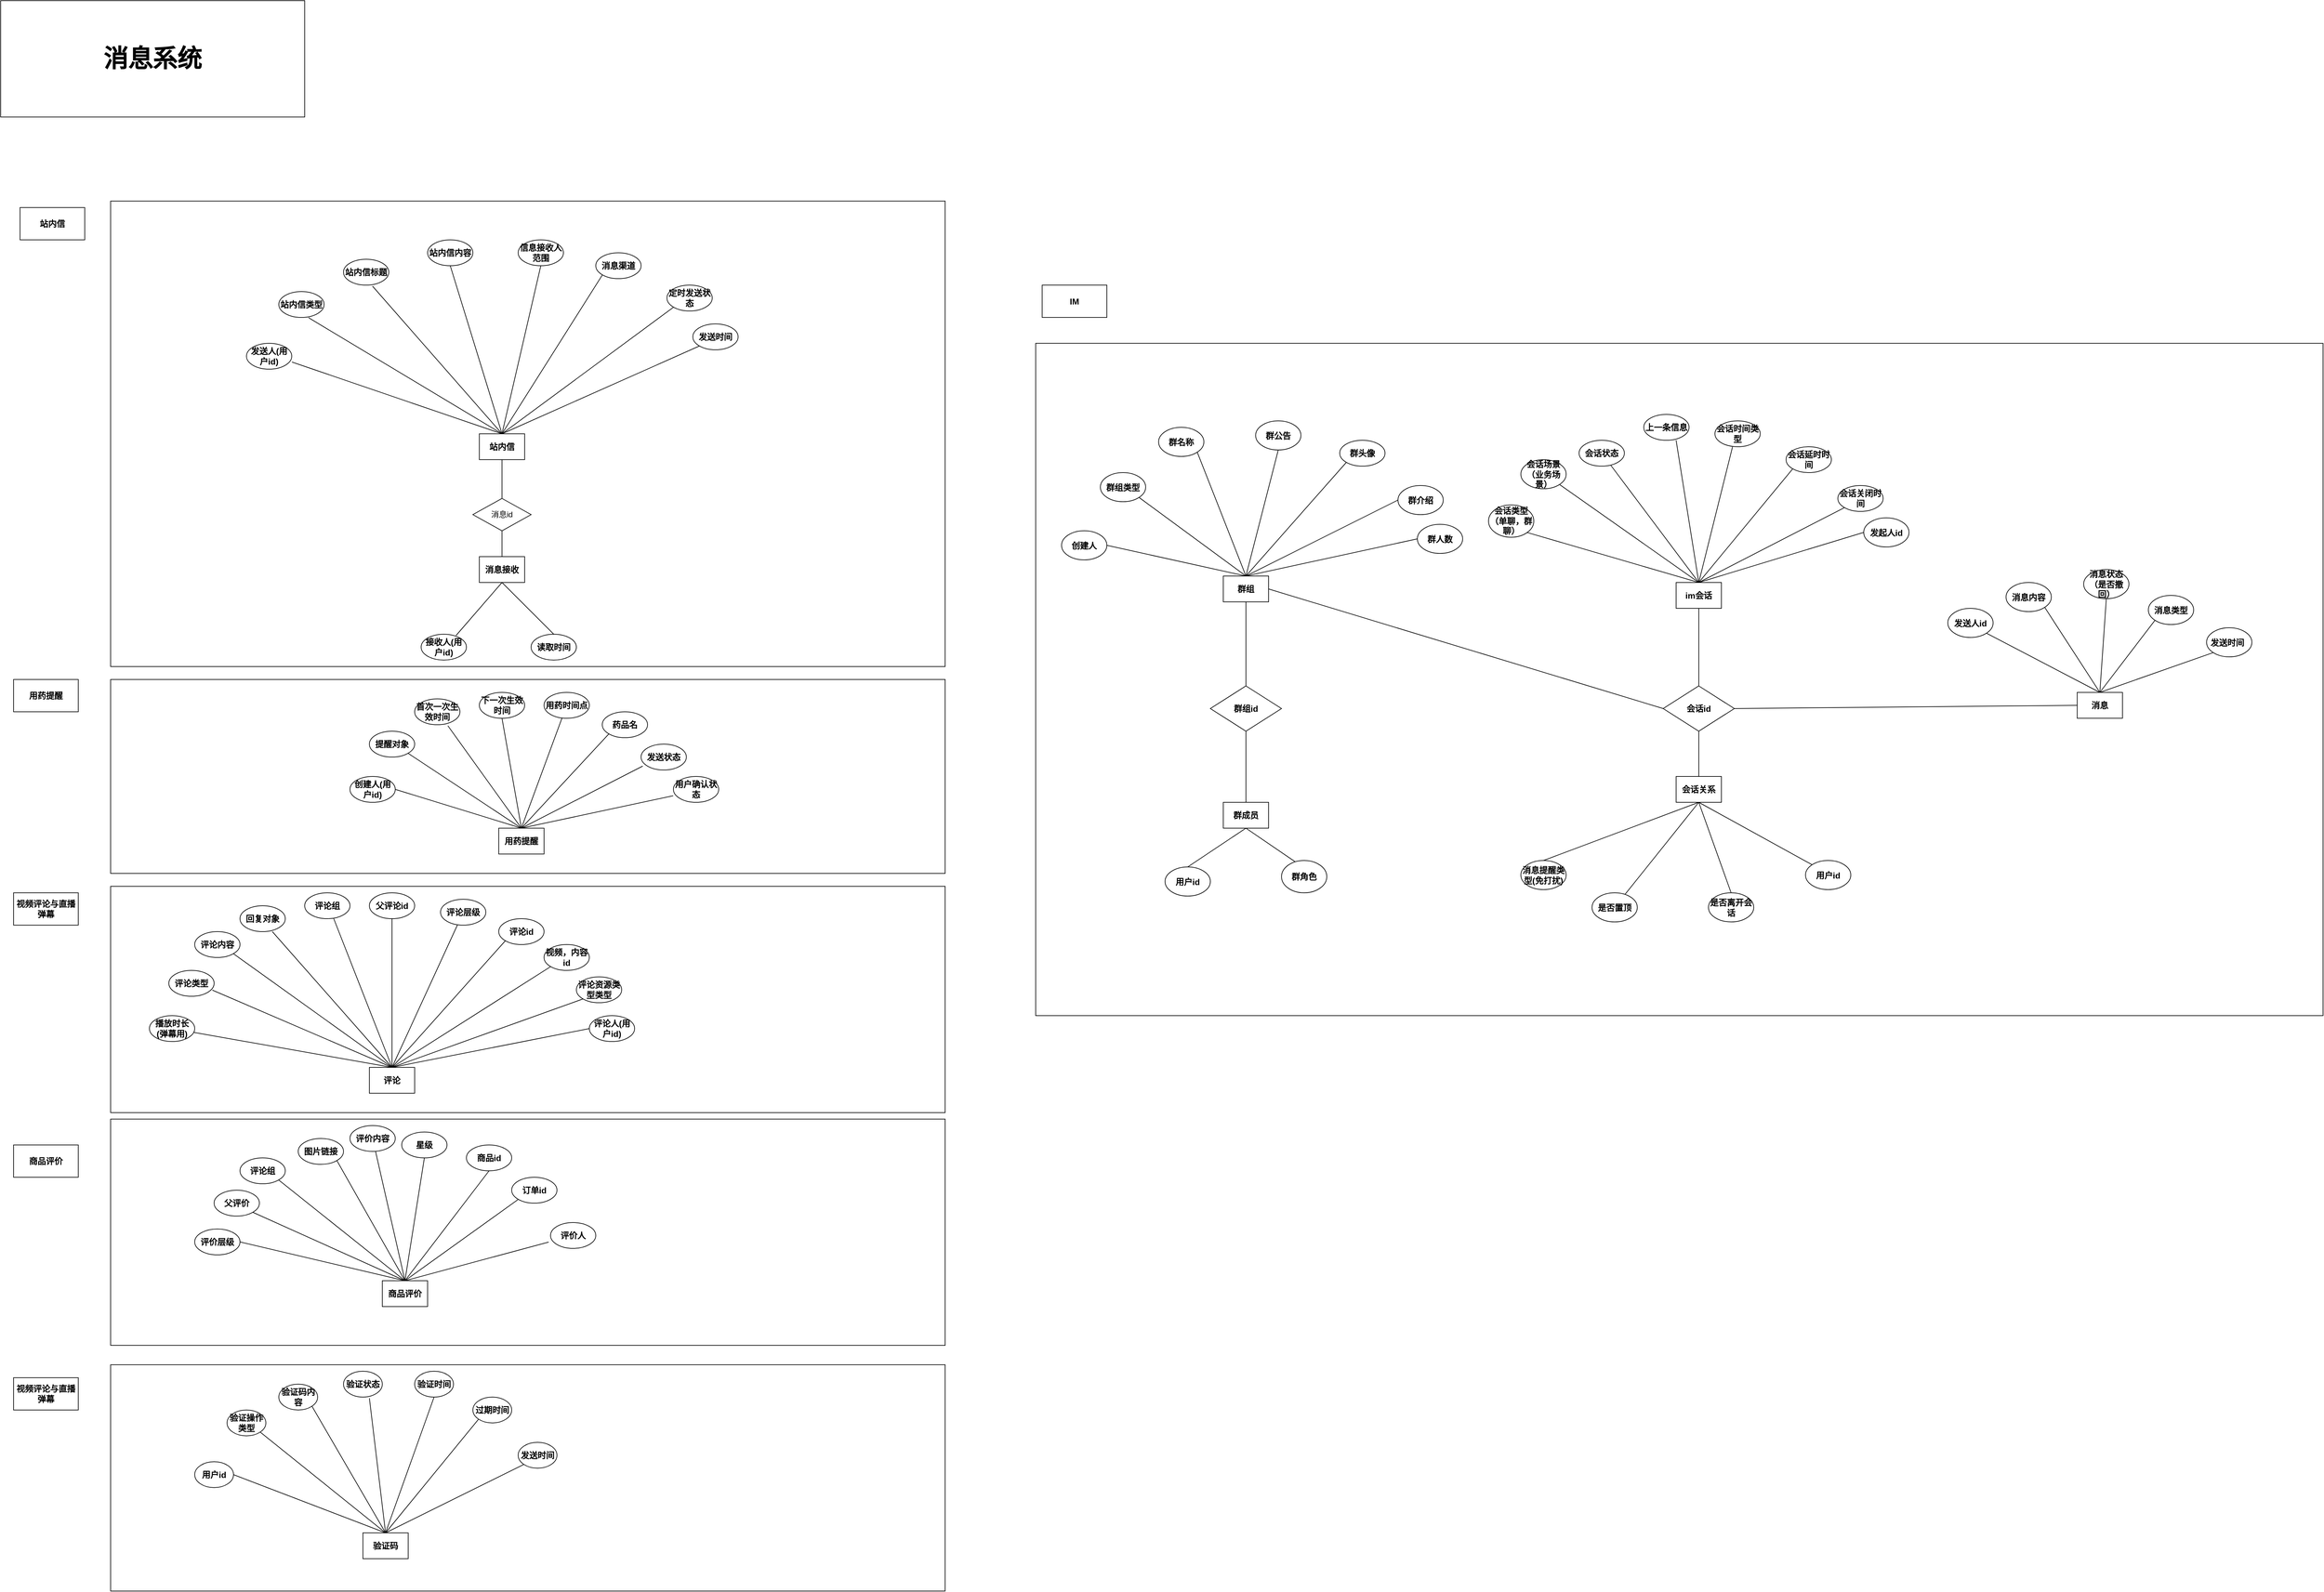 <mxfile>
    <diagram id="gQW9otPTpHMc0TaweCRM" name="第 1 页">
        <mxGraphModel dx="2427" dy="1987" grid="1" gridSize="10" guides="0" tooltips="1" connect="1" arrows="0" fold="1" page="0" pageScale="1" pageWidth="3300" pageHeight="4681" math="0" shadow="0">
            <root>
                <mxCell id="0"/>
                <mxCell id="1" parent="0"/>
                <mxCell id="434" value="" style="rounded=0;whiteSpace=wrap;html=1;" parent="1" vertex="1">
                    <mxGeometry x="-930" y="1040" width="1290" height="350" as="geometry"/>
                </mxCell>
                <mxCell id="433" value="" style="rounded=0;whiteSpace=wrap;html=1;" parent="1" vertex="1">
                    <mxGeometry x="-930" y="660" width="1290" height="350" as="geometry"/>
                </mxCell>
                <mxCell id="430" value="" style="rounded=0;whiteSpace=wrap;html=1;" parent="1" vertex="1">
                    <mxGeometry x="500" y="-540" width="1990" height="1040" as="geometry"/>
                </mxCell>
                <mxCell id="428" value="" style="rounded=0;whiteSpace=wrap;html=1;" parent="1" vertex="1">
                    <mxGeometry x="-930" y="300" width="1290" height="350" as="geometry"/>
                </mxCell>
                <mxCell id="427" value="" style="rounded=0;whiteSpace=wrap;html=1;" parent="1" vertex="1">
                    <mxGeometry x="-930" y="-20" width="1290" height="300" as="geometry"/>
                </mxCell>
                <mxCell id="426" value="" style="rounded=0;whiteSpace=wrap;html=1;" parent="1" vertex="1">
                    <mxGeometry x="-930" y="-760" width="1290" height="720" as="geometry"/>
                </mxCell>
                <mxCell id="5" value="&lt;font style=&quot;font-size: 38px;&quot;&gt;消息系统&lt;/font&gt;" style="rounded=0;whiteSpace=wrap;html=1;fontSize=13;fontStyle=1" parent="1" vertex="1">
                    <mxGeometry x="-1100" y="-1070" width="470" height="180" as="geometry"/>
                </mxCell>
                <mxCell id="313" style="edgeStyle=none;html=1;exitX=0.5;exitY=0;exitDx=0;exitDy=0;entryX=0;entryY=1;entryDx=0;entryDy=0;endArrow=none;endFill=0;" parent="1" source="16" target="42" edge="1">
                    <mxGeometry relative="1" as="geometry"/>
                </mxCell>
                <mxCell id="314" style="edgeStyle=none;html=1;exitX=0.5;exitY=0;exitDx=0;exitDy=0;entryX=0;entryY=1;entryDx=0;entryDy=0;endArrow=none;endFill=0;" parent="1" source="16" target="117" edge="1">
                    <mxGeometry relative="1" as="geometry"/>
                </mxCell>
                <mxCell id="315" style="edgeStyle=none;html=1;exitX=0.5;exitY=0;exitDx=0;exitDy=0;entryX=0;entryY=1;entryDx=0;entryDy=0;endArrow=none;endFill=0;" parent="1" source="16" target="95" edge="1">
                    <mxGeometry relative="1" as="geometry">
                        <mxPoint x="-109.431" y="-600.678" as="targetPoint"/>
                    </mxGeometry>
                </mxCell>
                <mxCell id="316" style="edgeStyle=none;html=1;exitX=0.5;exitY=0;exitDx=0;exitDy=0;entryX=0.5;entryY=1;entryDx=0;entryDy=0;endArrow=none;endFill=0;" parent="1" source="16" target="19" edge="1">
                    <mxGeometry relative="1" as="geometry">
                        <mxPoint x="-198.284" y="-625.858" as="targetPoint"/>
                    </mxGeometry>
                </mxCell>
                <mxCell id="317" style="edgeStyle=none;html=1;exitX=0.5;exitY=0;exitDx=0;exitDy=0;entryX=0.5;entryY=1;entryDx=0;entryDy=0;endArrow=none;endFill=0;" parent="1" source="16" target="17" edge="1">
                    <mxGeometry relative="1" as="geometry"/>
                </mxCell>
                <mxCell id="318" style="edgeStyle=none;html=1;exitX=0.5;exitY=0;exitDx=0;exitDy=0;entryX=0.641;entryY=1.041;entryDx=0;entryDy=0;entryPerimeter=0;endArrow=none;endFill=0;" parent="1" source="16" target="54" edge="1">
                    <mxGeometry relative="1" as="geometry"/>
                </mxCell>
                <mxCell id="319" style="edgeStyle=none;html=1;exitX=0.5;exitY=0;exitDx=0;exitDy=0;entryX=0.658;entryY=1.012;entryDx=0;entryDy=0;entryPerimeter=0;endArrow=none;endFill=0;" parent="1" source="16" target="57" edge="1">
                    <mxGeometry relative="1" as="geometry"/>
                </mxCell>
                <mxCell id="321" style="edgeStyle=none;html=1;exitX=0.5;exitY=0;exitDx=0;exitDy=0;entryX=1.005;entryY=0.725;entryDx=0;entryDy=0;entryPerimeter=0;endArrow=none;endFill=0;" parent="1" source="16" target="322" edge="1">
                    <mxGeometry relative="1" as="geometry">
                        <mxPoint x="-640" y="-510.0" as="targetPoint"/>
                    </mxGeometry>
                </mxCell>
                <mxCell id="16" value="站内信" style="rounded=0;whiteSpace=wrap;html=1;fontSize=13;fontStyle=1" parent="1" vertex="1">
                    <mxGeometry x="-360" y="-400" width="70" height="40" as="geometry"/>
                </mxCell>
                <mxCell id="17" value="站内信内容" style="ellipse;whiteSpace=wrap;html=1;fontSize=13;fontStyle=1" parent="1" vertex="1">
                    <mxGeometry x="-440" y="-700" width="70" height="40" as="geometry"/>
                </mxCell>
                <mxCell id="19" value="信息接收人范围" style="ellipse;whiteSpace=wrap;html=1;fontSize=13;fontStyle=1" parent="1" vertex="1">
                    <mxGeometry x="-300" y="-700" width="70" height="40" as="geometry"/>
                </mxCell>
                <mxCell id="42" value="发送时间" style="ellipse;whiteSpace=wrap;html=1;fontSize=13;fontStyle=1" parent="1" vertex="1">
                    <mxGeometry x="-30" y="-570" width="70" height="40" as="geometry"/>
                </mxCell>
                <mxCell id="54" value="站内信标题" style="ellipse;whiteSpace=wrap;html=1;fontSize=13;fontStyle=1" parent="1" vertex="1">
                    <mxGeometry x="-570" y="-670" width="70" height="40" as="geometry"/>
                </mxCell>
                <mxCell id="57" value="站内信类型" style="ellipse;whiteSpace=wrap;html=1;fontSize=13;fontStyle=1" parent="1" vertex="1">
                    <mxGeometry x="-670" y="-620" width="70" height="40" as="geometry"/>
                </mxCell>
                <mxCell id="375" style="edgeStyle=none;html=1;exitX=0.5;exitY=1;exitDx=0;exitDy=0;entryX=1;entryY=0.5;entryDx=0;entryDy=0;endArrow=none;endFill=0;" parent="1" source="65" target="127" edge="1">
                    <mxGeometry relative="1" as="geometry"/>
                </mxCell>
                <mxCell id="376" style="edgeStyle=none;html=1;exitX=0.5;exitY=1;exitDx=0;exitDy=0;entryX=1;entryY=1;entryDx=0;entryDy=0;endArrow=none;endFill=0;" parent="1" source="65" target="374" edge="1">
                    <mxGeometry relative="1" as="geometry"/>
                </mxCell>
                <mxCell id="377" style="edgeStyle=none;html=1;exitX=0.5;exitY=1;exitDx=0;exitDy=0;entryX=1;entryY=1;entryDx=0;entryDy=0;endArrow=none;endFill=0;" parent="1" source="65" target="67" edge="1">
                    <mxGeometry relative="1" as="geometry"/>
                </mxCell>
                <mxCell id="378" style="edgeStyle=none;html=1;exitX=0.5;exitY=1;exitDx=0;exitDy=0;entryX=0.667;entryY=1.043;entryDx=0;entryDy=0;entryPerimeter=0;endArrow=none;endFill=0;" parent="1" source="65" target="74" edge="1">
                    <mxGeometry relative="1" as="geometry"/>
                </mxCell>
                <mxCell id="379" style="edgeStyle=none;html=1;exitX=0.5;exitY=1;exitDx=0;exitDy=0;entryX=0.5;entryY=1;entryDx=0;entryDy=0;endArrow=none;endFill=0;" parent="1" source="65" target="71" edge="1">
                    <mxGeometry relative="1" as="geometry"/>
                </mxCell>
                <mxCell id="380" style="edgeStyle=none;html=1;exitX=0.5;exitY=1;exitDx=0;exitDy=0;entryX=0;entryY=1;entryDx=0;entryDy=0;endArrow=none;endFill=0;" parent="1" source="65" target="73" edge="1">
                    <mxGeometry relative="1" as="geometry"/>
                </mxCell>
                <mxCell id="381" style="edgeStyle=none;html=1;exitX=0.5;exitY=1;exitDx=0;exitDy=0;entryX=0;entryY=1;entryDx=0;entryDy=0;endArrow=none;endFill=0;" parent="1" source="65" target="69" edge="1">
                    <mxGeometry relative="1" as="geometry"/>
                </mxCell>
                <mxCell id="65" value="验证码" style="rounded=0;whiteSpace=wrap;html=1;fontSize=13;direction=west;fontStyle=1" parent="1" vertex="1">
                    <mxGeometry x="-540" y="1300" width="70" height="40" as="geometry"/>
                </mxCell>
                <mxCell id="67" value="验证码内容" style="ellipse;whiteSpace=wrap;html=1;fontSize=13;fontStyle=1" parent="1" vertex="1">
                    <mxGeometry x="-670" y="1070" width="60" height="40" as="geometry"/>
                </mxCell>
                <mxCell id="69" value="发送时间" style="ellipse;whiteSpace=wrap;html=1;fontSize=13;fontStyle=1" parent="1" vertex="1">
                    <mxGeometry x="-300" y="1160" width="60" height="40" as="geometry"/>
                </mxCell>
                <mxCell id="71" value="验证时间" style="ellipse;whiteSpace=wrap;html=1;fontSize=13;fontStyle=1" parent="1" vertex="1">
                    <mxGeometry x="-460" y="1050" width="60" height="40" as="geometry"/>
                </mxCell>
                <mxCell id="73" value="过期时间" style="ellipse;whiteSpace=wrap;html=1;fontSize=13;fontStyle=1" parent="1" vertex="1">
                    <mxGeometry x="-370" y="1090" width="60" height="40" as="geometry"/>
                </mxCell>
                <mxCell id="74" value="验证状态" style="ellipse;whiteSpace=wrap;html=1;fontSize=13;fontStyle=1" parent="1" vertex="1">
                    <mxGeometry x="-570" y="1050" width="60" height="40" as="geometry"/>
                </mxCell>
                <mxCell id="95" value="消息渠道" style="ellipse;whiteSpace=wrap;html=1;fontSize=13;fontStyle=1" parent="1" vertex="1">
                    <mxGeometry x="-180" y="-680" width="70" height="40" as="geometry"/>
                </mxCell>
                <mxCell id="332" style="edgeStyle=none;html=1;exitX=0.5;exitY=0;exitDx=0;exitDy=0;entryX=1;entryY=0.5;entryDx=0;entryDy=0;endArrow=none;endFill=0;" parent="1" source="97" target="130" edge="1">
                    <mxGeometry relative="1" as="geometry"/>
                </mxCell>
                <mxCell id="333" style="edgeStyle=none;html=1;exitX=0.5;exitY=0;exitDx=0;exitDy=0;entryX=1;entryY=1;entryDx=0;entryDy=0;endArrow=none;endFill=0;" parent="1" source="97" target="99" edge="1">
                    <mxGeometry relative="1" as="geometry"/>
                </mxCell>
                <mxCell id="334" style="edgeStyle=none;html=1;exitX=0.5;exitY=0;exitDx=0;exitDy=0;entryX=0.734;entryY=1.041;entryDx=0;entryDy=0;entryPerimeter=0;endArrow=none;endFill=0;" parent="1" source="97" target="141" edge="1">
                    <mxGeometry relative="1" as="geometry"/>
                </mxCell>
                <mxCell id="335" style="edgeStyle=none;html=1;exitX=0.5;exitY=0;exitDx=0;exitDy=0;entryX=0.5;entryY=1;entryDx=0;entryDy=0;endArrow=none;endFill=0;" parent="1" source="97" target="101" edge="1">
                    <mxGeometry relative="1" as="geometry"/>
                </mxCell>
                <mxCell id="336" style="edgeStyle=none;html=1;exitX=0.5;exitY=0;exitDx=0;exitDy=0;endArrow=none;endFill=0;" parent="1" source="97" target="103" edge="1">
                    <mxGeometry relative="1" as="geometry"/>
                </mxCell>
                <mxCell id="337" style="edgeStyle=none;html=1;exitX=0.5;exitY=0;exitDx=0;exitDy=0;entryX=0;entryY=1;entryDx=0;entryDy=0;endArrow=none;endFill=0;" parent="1" source="97" target="105" edge="1">
                    <mxGeometry relative="1" as="geometry"/>
                </mxCell>
                <mxCell id="338" style="edgeStyle=none;html=1;exitX=0.5;exitY=0;exitDx=0;exitDy=0;entryX=0.036;entryY=0.85;entryDx=0;entryDy=0;entryPerimeter=0;endArrow=none;endFill=0;" parent="1" source="97" target="110" edge="1">
                    <mxGeometry relative="1" as="geometry"/>
                </mxCell>
                <mxCell id="339" style="edgeStyle=none;html=1;exitX=0.5;exitY=0;exitDx=0;exitDy=0;entryX=-0.006;entryY=0.747;entryDx=0;entryDy=0;entryPerimeter=0;endArrow=none;endFill=0;" parent="1" source="97" target="113" edge="1">
                    <mxGeometry relative="1" as="geometry"/>
                </mxCell>
                <mxCell id="97" value="用药提醒" style="rounded=0;whiteSpace=wrap;html=1;fontSize=13;fontStyle=1" parent="1" vertex="1">
                    <mxGeometry x="-330" y="210" width="70" height="40" as="geometry"/>
                </mxCell>
                <mxCell id="99" value="提醒对象" style="ellipse;whiteSpace=wrap;html=1;fontSize=13;fontStyle=1" parent="1" vertex="1">
                    <mxGeometry x="-530" y="60" width="70" height="40" as="geometry"/>
                </mxCell>
                <mxCell id="101" value="下一次生效时间" style="ellipse;whiteSpace=wrap;html=1;fontSize=13;fontStyle=1" parent="1" vertex="1">
                    <mxGeometry x="-360" width="70" height="40" as="geometry"/>
                </mxCell>
                <mxCell id="103" value="用药时间点" style="ellipse;whiteSpace=wrap;html=1;fontSize=13;fontStyle=1" parent="1" vertex="1">
                    <mxGeometry x="-260" width="70" height="40" as="geometry"/>
                </mxCell>
                <mxCell id="105" value="药品名" style="ellipse;whiteSpace=wrap;html=1;fontSize=13;fontStyle=1" parent="1" vertex="1">
                    <mxGeometry x="-170" y="30" width="70" height="40" as="geometry"/>
                </mxCell>
                <mxCell id="110" value="发送状态" style="ellipse;whiteSpace=wrap;html=1;fontSize=13;fontStyle=1" parent="1" vertex="1">
                    <mxGeometry x="-110" y="80" width="70" height="40" as="geometry"/>
                </mxCell>
                <mxCell id="113" value="用户确认状态" style="ellipse;whiteSpace=wrap;html=1;fontSize=13;fontStyle=1" parent="1" vertex="1">
                    <mxGeometry x="-60" y="130" width="70" height="40" as="geometry"/>
                </mxCell>
                <mxCell id="117" value="定时发送状态" style="ellipse;whiteSpace=wrap;html=1;fontSize=13;fontStyle=1" parent="1" vertex="1">
                    <mxGeometry x="-70" y="-630" width="70" height="40" as="geometry"/>
                </mxCell>
                <mxCell id="340" style="edgeStyle=none;html=1;exitX=0.5;exitY=0;exitDx=0;exitDy=0;entryX=0;entryY=0.5;entryDx=0;entryDy=0;endArrow=none;endFill=0;" parent="1" source="123" target="144" edge="1">
                    <mxGeometry relative="1" as="geometry"/>
                </mxCell>
                <mxCell id="341" style="edgeStyle=none;html=1;exitX=0.5;exitY=0;exitDx=0;exitDy=0;entryX=0;entryY=1;entryDx=0;entryDy=0;endArrow=none;endFill=0;" parent="1" source="123" target="135" edge="1">
                    <mxGeometry relative="1" as="geometry"/>
                </mxCell>
                <mxCell id="342" style="edgeStyle=none;html=1;exitX=0.5;exitY=0;exitDx=0;exitDy=0;entryX=0;entryY=1;entryDx=0;entryDy=0;endArrow=none;endFill=0;" parent="1" source="123" target="143" edge="1">
                    <mxGeometry relative="1" as="geometry"/>
                </mxCell>
                <mxCell id="343" style="edgeStyle=none;html=1;exitX=0.5;exitY=0;exitDx=0;exitDy=0;entryX=0.372;entryY=0.997;entryDx=0;entryDy=0;entryPerimeter=0;endArrow=none;endFill=0;" parent="1" source="123" target="151" edge="1">
                    <mxGeometry relative="1" as="geometry"/>
                </mxCell>
                <mxCell id="344" style="edgeStyle=none;html=1;exitX=0.5;exitY=0;exitDx=0;exitDy=0;entryX=0.5;entryY=1;entryDx=0;entryDy=0;endArrow=none;endFill=0;" parent="1" source="123" target="147" edge="1">
                    <mxGeometry relative="1" as="geometry"/>
                </mxCell>
                <mxCell id="345" style="edgeStyle=none;html=1;exitX=0.5;exitY=0;exitDx=0;exitDy=0;entryX=0.641;entryY=0.997;entryDx=0;entryDy=0;entryPerimeter=0;endArrow=none;endFill=0;" parent="1" source="123" target="155" edge="1">
                    <mxGeometry relative="1" as="geometry"/>
                </mxCell>
                <mxCell id="346" style="edgeStyle=none;html=1;exitX=0.5;exitY=0;exitDx=0;exitDy=0;entryX=0.714;entryY=1;entryDx=0;entryDy=0;entryPerimeter=0;endArrow=none;endFill=0;" parent="1" source="123" target="149" edge="1">
                    <mxGeometry relative="1" as="geometry"/>
                </mxCell>
                <mxCell id="347" style="edgeStyle=none;html=1;exitX=0.5;exitY=0;exitDx=0;exitDy=0;entryX=1;entryY=1;entryDx=0;entryDy=0;endArrow=none;endFill=0;" parent="1" source="123" target="159" edge="1">
                    <mxGeometry relative="1" as="geometry"/>
                </mxCell>
                <mxCell id="348" style="edgeStyle=none;html=1;exitX=0.5;exitY=0;exitDx=0;exitDy=0;entryX=0.961;entryY=0.762;entryDx=0;entryDy=0;entryPerimeter=0;endArrow=none;endFill=0;" parent="1" source="123" target="349" edge="1">
                    <mxGeometry relative="1" as="geometry">
                        <mxPoint x="-730" y="480" as="targetPoint"/>
                    </mxGeometry>
                </mxCell>
                <mxCell id="446" style="edgeStyle=none;html=1;exitX=0.5;exitY=0;exitDx=0;exitDy=0;fontSize=38;endArrow=none;endFill=0;" parent="1" source="123" target="364" edge="1">
                    <mxGeometry relative="1" as="geometry"/>
                </mxCell>
                <mxCell id="450" style="edgeStyle=none;html=1;exitX=0.5;exitY=0;exitDx=0;exitDy=0;entryX=0;entryY=1;entryDx=0;entryDy=0;fontSize=38;endArrow=none;endFill=0;" parent="1" source="123" target="447" edge="1">
                    <mxGeometry relative="1" as="geometry"/>
                </mxCell>
                <mxCell id="123" value="评论" style="rounded=0;whiteSpace=wrap;html=1;fontSize=13;fontStyle=1" parent="1" vertex="1">
                    <mxGeometry x="-530" y="580" width="70" height="40" as="geometry"/>
                </mxCell>
                <mxCell id="135" value="视频，内容id" style="ellipse;whiteSpace=wrap;html=1;fontSize=13;fontStyle=1" parent="1" vertex="1">
                    <mxGeometry x="-260" y="390" width="70" height="40" as="geometry"/>
                </mxCell>
                <mxCell id="141" value="首次一次生效时间" style="ellipse;whiteSpace=wrap;html=1;fontSize=13;fontStyle=1" parent="1" vertex="1">
                    <mxGeometry x="-460" y="10" width="70" height="40" as="geometry"/>
                </mxCell>
                <mxCell id="143" value="评论id" style="ellipse;whiteSpace=wrap;html=1;fontSize=13;fontStyle=1" parent="1" vertex="1">
                    <mxGeometry x="-330" y="350" width="70" height="40" as="geometry"/>
                </mxCell>
                <mxCell id="147" value="父评论id" style="ellipse;whiteSpace=wrap;html=1;fontSize=13;fontStyle=1" parent="1" vertex="1">
                    <mxGeometry x="-530" y="310" width="70" height="40" as="geometry"/>
                </mxCell>
                <mxCell id="149" value="回复对象" style="ellipse;whiteSpace=wrap;html=1;fontSize=13;fontStyle=1" parent="1" vertex="1">
                    <mxGeometry x="-730" y="330" width="70" height="40" as="geometry"/>
                </mxCell>
                <mxCell id="151" value="评论层级" style="ellipse;whiteSpace=wrap;html=1;fontSize=13;fontStyle=1" parent="1" vertex="1">
                    <mxGeometry x="-420" y="320" width="70" height="40" as="geometry"/>
                </mxCell>
                <mxCell id="155" value="评论组" style="ellipse;whiteSpace=wrap;html=1;fontSize=13;fontStyle=1" parent="1" vertex="1">
                    <mxGeometry x="-630" y="310" width="70" height="40" as="geometry"/>
                </mxCell>
                <mxCell id="159" value="评论内容" style="ellipse;whiteSpace=wrap;html=1;fontSize=13;fontStyle=1" parent="1" vertex="1">
                    <mxGeometry x="-800" y="370" width="70" height="40" as="geometry"/>
                </mxCell>
                <mxCell id="366" style="edgeStyle=none;html=1;exitX=0.5;exitY=0;exitDx=0;exitDy=0;entryX=-0.041;entryY=0.757;entryDx=0;entryDy=0;entryPerimeter=0;endArrow=none;endFill=0;" parent="1" source="178" target="185" edge="1">
                    <mxGeometry relative="1" as="geometry"/>
                </mxCell>
                <mxCell id="367" style="edgeStyle=none;html=1;exitX=0.5;exitY=0;exitDx=0;exitDy=0;entryX=0;entryY=1;entryDx=0;entryDy=0;endArrow=none;endFill=0;" parent="1" source="178" target="182" edge="1">
                    <mxGeometry relative="1" as="geometry"/>
                </mxCell>
                <mxCell id="368" style="edgeStyle=none;html=1;exitX=0.5;exitY=0;exitDx=0;exitDy=0;entryX=0.5;entryY=1;entryDx=0;entryDy=0;endArrow=none;endFill=0;" parent="1" source="178" target="184" edge="1">
                    <mxGeometry relative="1" as="geometry"/>
                </mxCell>
                <mxCell id="369" style="edgeStyle=none;html=1;exitX=0.5;exitY=0;exitDx=0;exitDy=0;entryX=0.5;entryY=1;entryDx=0;entryDy=0;endArrow=none;endFill=0;" parent="1" source="178" target="183" edge="1">
                    <mxGeometry relative="1" as="geometry"/>
                </mxCell>
                <mxCell id="370" style="edgeStyle=none;html=1;exitX=0.5;exitY=0;exitDx=0;exitDy=0;endArrow=none;endFill=0;" parent="1" source="178" target="189" edge="1">
                    <mxGeometry relative="1" as="geometry"/>
                </mxCell>
                <mxCell id="371" style="edgeStyle=none;html=1;exitX=0.5;exitY=0;exitDx=0;exitDy=0;entryX=1;entryY=1;entryDx=0;entryDy=0;endArrow=none;endFill=0;" parent="1" source="178" target="192" edge="1">
                    <mxGeometry relative="1" as="geometry"/>
                </mxCell>
                <mxCell id="440" style="edgeStyle=none;html=1;exitX=0.5;exitY=0;exitDx=0;exitDy=0;entryX=1;entryY=1;entryDx=0;entryDy=0;endArrow=none;endFill=0;" parent="1" source="178" target="438" edge="1">
                    <mxGeometry relative="1" as="geometry"/>
                </mxCell>
                <mxCell id="441" style="edgeStyle=none;html=1;exitX=0.5;exitY=0;exitDx=0;exitDy=0;entryX=1;entryY=1;entryDx=0;entryDy=0;endArrow=none;endFill=0;" parent="1" source="178" target="439" edge="1">
                    <mxGeometry relative="1" as="geometry"/>
                </mxCell>
                <mxCell id="448" style="edgeStyle=none;html=1;exitX=0.5;exitY=0;exitDx=0;exitDy=0;fontSize=38;endArrow=none;endFill=0;entryX=1;entryY=0.5;entryDx=0;entryDy=0;" parent="1" source="178" target="449" edge="1">
                    <mxGeometry relative="1" as="geometry"/>
                </mxCell>
                <mxCell id="178" value="商品评价" style="rounded=0;whiteSpace=wrap;html=1;fontSize=13;fontStyle=1" parent="1" vertex="1">
                    <mxGeometry x="-510" y="910" width="70" height="40" as="geometry"/>
                </mxCell>
                <mxCell id="182" value="订单id" style="ellipse;whiteSpace=wrap;html=1;fontSize=13;fontStyle=1" parent="1" vertex="1">
                    <mxGeometry x="-310" y="750" width="70" height="40" as="geometry"/>
                </mxCell>
                <mxCell id="183" value="星级" style="ellipse;whiteSpace=wrap;html=1;fontSize=13;fontStyle=1" parent="1" vertex="1">
                    <mxGeometry x="-480" y="680" width="70" height="40" as="geometry"/>
                </mxCell>
                <mxCell id="184" value="商品id" style="ellipse;whiteSpace=wrap;html=1;fontSize=13;fontStyle=1" parent="1" vertex="1">
                    <mxGeometry x="-380" y="700" width="70" height="40" as="geometry"/>
                </mxCell>
                <mxCell id="189" value="评价内容" style="ellipse;whiteSpace=wrap;html=1;fontSize=13;fontStyle=1" parent="1" vertex="1">
                    <mxGeometry x="-560" y="670" width="70" height="40" as="geometry"/>
                </mxCell>
                <mxCell id="192" value="图片链接" style="ellipse;whiteSpace=wrap;html=1;fontSize=13;fontStyle=1" parent="1" vertex="1">
                    <mxGeometry x="-640" y="690" width="70" height="40" as="geometry"/>
                </mxCell>
                <mxCell id="400" style="edgeStyle=none;html=1;exitX=0.5;exitY=0;exitDx=0;exitDy=0;entryX=1;entryY=1;entryDx=0;entryDy=0;endArrow=none;endFill=0;" parent="1" source="198" target="202" edge="1">
                    <mxGeometry relative="1" as="geometry"/>
                </mxCell>
                <mxCell id="401" style="edgeStyle=none;html=1;exitX=0.5;exitY=0;exitDx=0;exitDy=0;endArrow=none;endFill=0;" parent="1" source="198" target="206" edge="1">
                    <mxGeometry relative="1" as="geometry"/>
                </mxCell>
                <mxCell id="402" style="edgeStyle=none;html=1;exitX=0.5;exitY=0;exitDx=0;exitDy=0;entryX=1;entryY=1;entryDx=0;entryDy=0;endArrow=none;endFill=0;" parent="1" source="198" target="205" edge="1">
                    <mxGeometry relative="1" as="geometry"/>
                </mxCell>
                <mxCell id="403" style="edgeStyle=none;html=1;exitX=0.5;exitY=0;exitDx=0;exitDy=0;entryX=0.388;entryY=1.007;entryDx=0;entryDy=0;entryPerimeter=0;endArrow=none;endFill=0;" parent="1" source="198" target="228" edge="1">
                    <mxGeometry relative="1" as="geometry"/>
                </mxCell>
                <mxCell id="404" style="edgeStyle=none;html=1;exitX=0.5;exitY=0;exitDx=0;exitDy=0;entryX=0.714;entryY=1;entryDx=0;entryDy=0;entryPerimeter=0;endArrow=none;endFill=0;" parent="1" source="198" target="201" edge="1">
                    <mxGeometry relative="1" as="geometry"/>
                </mxCell>
                <mxCell id="405" style="edgeStyle=none;html=1;exitX=0.5;exitY=0;exitDx=0;exitDy=0;entryX=0;entryY=1;entryDx=0;entryDy=0;endArrow=none;endFill=0;" parent="1" source="198" target="231" edge="1">
                    <mxGeometry relative="1" as="geometry"/>
                </mxCell>
                <mxCell id="406" style="edgeStyle=none;html=1;exitX=0.5;exitY=0;exitDx=0;exitDy=0;entryX=0;entryY=1;entryDx=0;entryDy=0;endArrow=none;endFill=0;" parent="1" source="198" target="232" edge="1">
                    <mxGeometry relative="1" as="geometry"/>
                </mxCell>
                <mxCell id="407" style="edgeStyle=none;html=1;exitX=0.5;exitY=0;exitDx=0;exitDy=0;entryX=0;entryY=0.5;entryDx=0;entryDy=0;endArrow=none;endFill=0;" parent="1" source="198" target="240" edge="1">
                    <mxGeometry relative="1" as="geometry"/>
                </mxCell>
                <mxCell id="198" value="im会话" style="rounded=0;whiteSpace=wrap;html=1;fontSize=13;fontStyle=1" parent="1" vertex="1">
                    <mxGeometry x="1490" y="-170" width="70" height="40" as="geometry"/>
                </mxCell>
                <mxCell id="201" value="上一条信息" style="ellipse;whiteSpace=wrap;html=1;fontStyle=1;fontSize=13;" parent="1" vertex="1">
                    <mxGeometry x="1440" y="-430" width="70" height="40" as="geometry"/>
                </mxCell>
                <mxCell id="202" value="会话类型（单聊，群聊）" style="ellipse;whiteSpace=wrap;html=1;fontStyle=1;fontSize=13;" parent="1" vertex="1">
                    <mxGeometry x="1200" y="-290" width="70" height="50" as="geometry"/>
                </mxCell>
                <mxCell id="205" value="会话场景（业务场景）" style="ellipse;whiteSpace=wrap;html=1;fontStyle=1;fontSize=13;" parent="1" vertex="1">
                    <mxGeometry x="1250" y="-360" width="70" height="45" as="geometry"/>
                </mxCell>
                <mxCell id="206" value="会话状态" style="ellipse;whiteSpace=wrap;html=1;fontStyle=1;fontSize=13;" parent="1" vertex="1">
                    <mxGeometry x="1340" y="-390" width="70" height="40" as="geometry"/>
                </mxCell>
                <mxCell id="412" style="edgeStyle=none;html=1;exitX=0.5;exitY=1;exitDx=0;exitDy=0;entryX=0.5;entryY=0;entryDx=0;entryDy=0;endArrow=none;endFill=0;" parent="1" source="214" target="410" edge="1">
                    <mxGeometry relative="1" as="geometry"/>
                </mxCell>
                <mxCell id="413" style="edgeStyle=none;html=1;exitX=0.5;exitY=1;exitDx=0;exitDy=0;entryX=0;entryY=0;entryDx=0;entryDy=0;endArrow=none;endFill=0;" parent="1" source="214" target="411" edge="1">
                    <mxGeometry relative="1" as="geometry"/>
                </mxCell>
                <mxCell id="414" style="edgeStyle=none;html=1;exitX=0.5;exitY=1;exitDx=0;exitDy=0;endArrow=none;endFill=0;" parent="1" source="214" target="409" edge="1">
                    <mxGeometry relative="1" as="geometry"/>
                </mxCell>
                <mxCell id="415" style="edgeStyle=none;html=1;exitX=0.5;exitY=1;exitDx=0;exitDy=0;entryX=0.5;entryY=0;entryDx=0;entryDy=0;endArrow=none;endFill=0;" parent="1" source="214" target="408" edge="1">
                    <mxGeometry relative="1" as="geometry"/>
                </mxCell>
                <mxCell id="214" value="会话关系" style="rounded=0;whiteSpace=wrap;html=1;fontSize=13;fontStyle=1" parent="1" vertex="1">
                    <mxGeometry x="1490" y="130" width="70" height="40" as="geometry"/>
                </mxCell>
                <mxCell id="228" value="会话时间类型" style="ellipse;whiteSpace=wrap;html=1;fontStyle=1;fontSize=13;" parent="1" vertex="1">
                    <mxGeometry x="1550" y="-420" width="70" height="40" as="geometry"/>
                </mxCell>
                <mxCell id="231" value="会话延时时间" style="ellipse;whiteSpace=wrap;html=1;fontStyle=1;fontSize=13;" parent="1" vertex="1">
                    <mxGeometry x="1660" y="-380" width="70" height="40" as="geometry"/>
                </mxCell>
                <mxCell id="232" value="会话关闭时间" style="ellipse;whiteSpace=wrap;html=1;fontStyle=1;fontSize=13;" parent="1" vertex="1">
                    <mxGeometry x="1740" y="-320" width="70" height="40" as="geometry"/>
                </mxCell>
                <mxCell id="395" style="edgeStyle=none;html=1;exitX=0.5;exitY=0;exitDx=0;exitDy=0;entryX=1;entryY=1;entryDx=0;entryDy=0;endArrow=none;endFill=0;" parent="1" source="235" target="241" edge="1">
                    <mxGeometry relative="1" as="geometry"/>
                </mxCell>
                <mxCell id="396" style="edgeStyle=none;html=1;exitX=0.5;exitY=0;exitDx=0;exitDy=0;entryX=1;entryY=1;entryDx=0;entryDy=0;endArrow=none;endFill=0;" parent="1" source="235" target="262" edge="1">
                    <mxGeometry relative="1" as="geometry"/>
                </mxCell>
                <mxCell id="397" style="edgeStyle=none;html=1;exitX=0.5;exitY=0;exitDx=0;exitDy=0;entryX=0.5;entryY=1;entryDx=0;entryDy=0;endArrow=none;endFill=0;" parent="1" source="235" target="264" edge="1">
                    <mxGeometry relative="1" as="geometry"/>
                </mxCell>
                <mxCell id="398" style="edgeStyle=none;html=1;exitX=0.5;exitY=0;exitDx=0;exitDy=0;entryX=0;entryY=1;entryDx=0;entryDy=0;endArrow=none;endFill=0;" parent="1" source="235" target="268" edge="1">
                    <mxGeometry relative="1" as="geometry"/>
                </mxCell>
                <mxCell id="399" style="edgeStyle=none;html=1;exitX=0.5;exitY=0;exitDx=0;exitDy=0;entryX=0;entryY=1;entryDx=0;entryDy=0;endArrow=none;endFill=0;" parent="1" source="235" target="266" edge="1">
                    <mxGeometry relative="1" as="geometry"/>
                </mxCell>
                <mxCell id="419" style="edgeStyle=none;html=1;exitX=0;exitY=0.5;exitDx=0;exitDy=0;entryX=1;entryY=0.5;entryDx=0;entryDy=0;endArrow=none;endFill=0;" parent="1" source="235" target="394" edge="1">
                    <mxGeometry relative="1" as="geometry"/>
                </mxCell>
                <mxCell id="235" value="消息" style="rounded=0;whiteSpace=wrap;html=1;fontSize=13;fontStyle=1" parent="1" vertex="1">
                    <mxGeometry x="2110" width="70" height="40" as="geometry"/>
                </mxCell>
                <mxCell id="241" value="发送人id" style="ellipse;whiteSpace=wrap;html=1;fontStyle=1;fontSize=13;" parent="1" vertex="1">
                    <mxGeometry x="1910" y="-130" width="70" height="45" as="geometry"/>
                </mxCell>
                <mxCell id="240" value="发起人id" style="ellipse;whiteSpace=wrap;html=1;fontStyle=1;fontSize=13;" parent="1" vertex="1">
                    <mxGeometry x="1780" y="-270" width="70" height="45" as="geometry"/>
                </mxCell>
                <mxCell id="144" value="评论人(用户id)" style="ellipse;whiteSpace=wrap;html=1;fontSize=13;fontStyle=1" parent="1" vertex="1">
                    <mxGeometry x="-190" y="500" width="70" height="40" as="geometry"/>
                </mxCell>
                <mxCell id="185" value="评价人" style="ellipse;whiteSpace=wrap;html=1;fontSize=13;fontStyle=1" parent="1" vertex="1">
                    <mxGeometry x="-250" y="820.0" width="70" height="40" as="geometry"/>
                </mxCell>
                <mxCell id="130" value="创建人(用户id)" style="ellipse;whiteSpace=wrap;html=1;fontSize=13;fontStyle=1" parent="1" vertex="1">
                    <mxGeometry x="-560" y="130" width="70" height="40" as="geometry"/>
                </mxCell>
                <mxCell id="127" value="用户id" style="ellipse;whiteSpace=wrap;html=1;fontSize=13;fontStyle=1" parent="1" vertex="1">
                    <mxGeometry x="-800" y="1190" width="60" height="40" as="geometry"/>
                </mxCell>
                <mxCell id="262" value="消息内容" style="ellipse;whiteSpace=wrap;html=1;fontStyle=1;fontSize=13;" parent="1" vertex="1">
                    <mxGeometry x="2000" y="-170" width="70" height="45" as="geometry"/>
                </mxCell>
                <mxCell id="264" value="消息状态（是否撤回）" style="ellipse;whiteSpace=wrap;html=1;fontStyle=1;fontSize=13;" parent="1" vertex="1">
                    <mxGeometry x="2120" y="-190" width="70" height="45" as="geometry"/>
                </mxCell>
                <mxCell id="266" value="发送时间&lt;span style=&quot;white-space: pre; font-size: 13px;&quot;&gt;&#9;&lt;/span&gt;" style="ellipse;whiteSpace=wrap;html=1;fontStyle=1;fontSize=13;" parent="1" vertex="1">
                    <mxGeometry x="2310" y="-100" width="70" height="45" as="geometry"/>
                </mxCell>
                <mxCell id="268" value="消息类型" style="ellipse;whiteSpace=wrap;html=1;fontStyle=1;fontSize=13;" parent="1" vertex="1">
                    <mxGeometry x="2220" y="-150" width="70" height="45" as="geometry"/>
                </mxCell>
                <mxCell id="385" style="edgeStyle=none;html=1;exitX=0.5;exitY=0;exitDx=0;exitDy=0;entryX=1;entryY=0.5;entryDx=0;entryDy=0;endArrow=none;endFill=0;" parent="1" source="270" target="273" edge="1">
                    <mxGeometry relative="1" as="geometry"/>
                </mxCell>
                <mxCell id="386" style="edgeStyle=none;html=1;exitX=0.5;exitY=0;exitDx=0;exitDy=0;entryX=1;entryY=1;entryDx=0;entryDy=0;endArrow=none;endFill=0;" parent="1" source="270" target="291" edge="1">
                    <mxGeometry relative="1" as="geometry"/>
                </mxCell>
                <mxCell id="387" style="edgeStyle=none;html=1;exitX=0.5;exitY=0;exitDx=0;exitDy=0;entryX=1;entryY=1;entryDx=0;entryDy=0;endArrow=none;endFill=0;" parent="1" source="270" target="295" edge="1">
                    <mxGeometry relative="1" as="geometry"/>
                </mxCell>
                <mxCell id="388" style="edgeStyle=none;html=1;exitX=0.5;exitY=0;exitDx=0;exitDy=0;entryX=0.5;entryY=1;entryDx=0;entryDy=0;endArrow=none;endFill=0;" parent="1" source="270" target="275" edge="1">
                    <mxGeometry relative="1" as="geometry"/>
                </mxCell>
                <mxCell id="389" style="edgeStyle=none;html=1;exitX=0.5;exitY=0;exitDx=0;exitDy=0;entryX=0;entryY=1;entryDx=0;entryDy=0;endArrow=none;endFill=0;" parent="1" source="270" target="274" edge="1">
                    <mxGeometry relative="1" as="geometry"/>
                </mxCell>
                <mxCell id="390" style="edgeStyle=none;html=1;exitX=0.5;exitY=0;exitDx=0;exitDy=0;entryX=0;entryY=0.5;entryDx=0;entryDy=0;endArrow=none;endFill=0;" parent="1" source="270" target="293" edge="1">
                    <mxGeometry relative="1" as="geometry"/>
                </mxCell>
                <mxCell id="391" style="edgeStyle=none;html=1;exitX=0.5;exitY=0;exitDx=0;exitDy=0;entryX=0;entryY=0.5;entryDx=0;entryDy=0;endArrow=none;endFill=0;" parent="1" source="270" target="300" edge="1">
                    <mxGeometry relative="1" as="geometry"/>
                </mxCell>
                <mxCell id="270" value="群组" style="rounded=0;whiteSpace=wrap;html=1;fontSize=13;fontStyle=1" parent="1" vertex="1">
                    <mxGeometry x="790" y="-180" width="70" height="40" as="geometry"/>
                </mxCell>
                <mxCell id="274" value="群头像" style="ellipse;whiteSpace=wrap;html=1;fontStyle=1;fontSize=13;" parent="1" vertex="1">
                    <mxGeometry x="970" y="-390" width="70" height="40" as="geometry"/>
                </mxCell>
                <mxCell id="275" value="群公告" style="ellipse;whiteSpace=wrap;html=1;fontStyle=1;fontSize=13;" parent="1" vertex="1">
                    <mxGeometry x="840" y="-420" width="70" height="45" as="geometry"/>
                </mxCell>
                <mxCell id="273" value="创建人" style="ellipse;whiteSpace=wrap;html=1;fontStyle=1;fontSize=13;" parent="1" vertex="1">
                    <mxGeometry x="540" y="-250" width="70" height="45" as="geometry"/>
                </mxCell>
                <mxCell id="291" value="群组类型" style="ellipse;whiteSpace=wrap;html=1;fontStyle=1;fontSize=13;" parent="1" vertex="1">
                    <mxGeometry x="600" y="-340" width="70" height="45" as="geometry"/>
                </mxCell>
                <mxCell id="293" value="群介绍" style="ellipse;whiteSpace=wrap;html=1;fontStyle=1;fontSize=13;" parent="1" vertex="1">
                    <mxGeometry x="1060" y="-320" width="70" height="45" as="geometry"/>
                </mxCell>
                <mxCell id="295" value="群名称" style="ellipse;whiteSpace=wrap;html=1;fontStyle=1;fontSize=13;" parent="1" vertex="1">
                    <mxGeometry x="690" y="-410" width="70" height="45" as="geometry"/>
                </mxCell>
                <mxCell id="383" style="edgeStyle=none;html=1;exitX=0.5;exitY=0;exitDx=0;exitDy=0;entryX=0.5;entryY=1;entryDx=0;entryDy=0;endArrow=none;endFill=0;" parent="1" source="298" target="382" edge="1">
                    <mxGeometry relative="1" as="geometry"/>
                </mxCell>
                <mxCell id="392" style="edgeStyle=none;html=1;exitX=0.5;exitY=1;exitDx=0;exitDy=0;entryX=0.327;entryY=0.063;entryDx=0;entryDy=0;entryPerimeter=0;endArrow=none;endFill=0;" parent="1" source="298" target="306" edge="1">
                    <mxGeometry relative="1" as="geometry"/>
                </mxCell>
                <mxCell id="393" style="edgeStyle=none;html=1;exitX=0.5;exitY=1;exitDx=0;exitDy=0;entryX=0.5;entryY=0;entryDx=0;entryDy=0;endArrow=none;endFill=0;" parent="1" source="298" target="305" edge="1">
                    <mxGeometry relative="1" as="geometry"/>
                </mxCell>
                <mxCell id="298" value="群成员" style="rounded=0;whiteSpace=wrap;html=1;fontSize=13;fontStyle=1" parent="1" vertex="1">
                    <mxGeometry x="790" y="170" width="70" height="40" as="geometry"/>
                </mxCell>
                <mxCell id="300" value="群人数" style="ellipse;whiteSpace=wrap;html=1;fontStyle=1;fontSize=13;" parent="1" vertex="1">
                    <mxGeometry x="1090" y="-260" width="70" height="45" as="geometry"/>
                </mxCell>
                <mxCell id="306" value="&lt;font style=&quot;font-size: 13px;&quot;&gt;群角色&lt;/font&gt;" style="ellipse;whiteSpace=wrap;html=1;fontStyle=1;fontSize=13;" parent="1" vertex="1">
                    <mxGeometry x="880" y="260" width="70" height="50" as="geometry"/>
                </mxCell>
                <mxCell id="305" value="用户id" style="ellipse;whiteSpace=wrap;html=1;fontStyle=1;fontSize=13;" parent="1" vertex="1">
                    <mxGeometry x="700" y="270" width="70" height="45" as="geometry"/>
                </mxCell>
                <mxCell id="330" style="edgeStyle=none;html=1;exitX=0.5;exitY=0;exitDx=0;exitDy=0;entryX=0.5;entryY=1;entryDx=0;entryDy=0;endArrow=none;endFill=0;" parent="1" source="320" target="16" edge="1">
                    <mxGeometry relative="1" as="geometry"/>
                </mxCell>
                <mxCell id="331" style="edgeStyle=none;html=1;exitX=0.5;exitY=1;exitDx=0;exitDy=0;entryX=0.5;entryY=0;entryDx=0;entryDy=0;endArrow=none;endFill=0;" parent="1" source="320" target="323" edge="1">
                    <mxGeometry relative="1" as="geometry"/>
                </mxCell>
                <mxCell id="320" value="消息id" style="rhombus;whiteSpace=wrap;html=1;" parent="1" vertex="1">
                    <mxGeometry x="-370" y="-300" width="90" height="50" as="geometry"/>
                </mxCell>
                <mxCell id="322" value="发送人(用户id)" style="ellipse;whiteSpace=wrap;html=1;fontSize=13;fontStyle=1" parent="1" vertex="1">
                    <mxGeometry x="-720" y="-540" width="70" height="40" as="geometry"/>
                </mxCell>
                <mxCell id="324" style="edgeStyle=none;html=1;exitX=0.5;exitY=1;exitDx=0;exitDy=0;entryX=0.771;entryY=0.05;entryDx=0;entryDy=0;entryPerimeter=0;endArrow=none;endFill=0;" parent="1" source="323" target="328" edge="1">
                    <mxGeometry relative="1" as="geometry">
                        <mxPoint x="-430" y="-80" as="targetPoint"/>
                    </mxGeometry>
                </mxCell>
                <mxCell id="329" style="edgeStyle=none;html=1;exitX=0.5;exitY=1;exitDx=0;exitDy=0;entryX=0.5;entryY=0;entryDx=0;entryDy=0;endArrow=none;endFill=0;" parent="1" source="323" target="327" edge="1">
                    <mxGeometry relative="1" as="geometry"/>
                </mxCell>
                <mxCell id="323" value="消息接收" style="rounded=0;whiteSpace=wrap;html=1;fontSize=13;fontStyle=1" parent="1" vertex="1">
                    <mxGeometry x="-360" y="-210" width="70" height="40" as="geometry"/>
                </mxCell>
                <mxCell id="327" value="读取时间" style="ellipse;whiteSpace=wrap;html=1;fontSize=13;fontStyle=1" parent="1" vertex="1">
                    <mxGeometry x="-280" y="-90" width="70" height="40" as="geometry"/>
                </mxCell>
                <mxCell id="328" value="接收人(用户id)" style="ellipse;whiteSpace=wrap;html=1;fontSize=13;fontStyle=1" parent="1" vertex="1">
                    <mxGeometry x="-450" y="-90" width="70" height="40" as="geometry"/>
                </mxCell>
                <mxCell id="349" value="评论类型" style="ellipse;whiteSpace=wrap;html=1;fontSize=13;fontStyle=1" parent="1" vertex="1">
                    <mxGeometry x="-840" y="430" width="70" height="40" as="geometry"/>
                </mxCell>
                <mxCell id="364" value="播放时长(弹幕用)" style="ellipse;whiteSpace=wrap;html=1;fontSize=13;fontStyle=1" parent="1" vertex="1">
                    <mxGeometry x="-870" y="500" width="70" height="40" as="geometry"/>
                </mxCell>
                <mxCell id="374" value="验证操作类型" style="ellipse;whiteSpace=wrap;html=1;fontSize=13;fontStyle=1" parent="1" vertex="1">
                    <mxGeometry x="-750" y="1110" width="60" height="40" as="geometry"/>
                </mxCell>
                <mxCell id="384" style="edgeStyle=none;html=1;exitX=0.5;exitY=0;exitDx=0;exitDy=0;entryX=0.5;entryY=1;entryDx=0;entryDy=0;endArrow=none;endFill=0;" parent="1" source="382" target="270" edge="1">
                    <mxGeometry relative="1" as="geometry"/>
                </mxCell>
                <mxCell id="418" style="edgeStyle=none;html=1;exitX=1;exitY=0.5;exitDx=0;exitDy=0;entryX=0;entryY=0.5;entryDx=0;entryDy=0;endArrow=none;endFill=0;" parent="1" source="270" target="394" edge="1">
                    <mxGeometry relative="1" as="geometry"/>
                </mxCell>
                <mxCell id="382" value="&lt;span style=&quot;font-size: 13px; font-weight: 700;&quot;&gt;群组id&lt;/span&gt;" style="rhombus;whiteSpace=wrap;html=1;" parent="1" vertex="1">
                    <mxGeometry x="770" y="-10" width="110" height="70" as="geometry"/>
                </mxCell>
                <mxCell id="417" style="edgeStyle=none;html=1;exitX=0.5;exitY=1;exitDx=0;exitDy=0;entryX=0.5;entryY=0;entryDx=0;entryDy=0;endArrow=none;endFill=0;" parent="1" source="394" target="214" edge="1">
                    <mxGeometry relative="1" as="geometry"/>
                </mxCell>
                <mxCell id="442" style="edgeStyle=none;html=1;exitX=0.5;exitY=0;exitDx=0;exitDy=0;entryX=0.5;entryY=1;entryDx=0;entryDy=0;fontSize=38;endArrow=none;endFill=0;" parent="1" source="394" target="198" edge="1">
                    <mxGeometry relative="1" as="geometry"/>
                </mxCell>
                <mxCell id="394" value="&lt;span style=&quot;font-size: 13px; font-weight: 700;&quot;&gt;会话id&lt;/span&gt;" style="rhombus;whiteSpace=wrap;html=1;" parent="1" vertex="1">
                    <mxGeometry x="1470" y="-10" width="110" height="70" as="geometry"/>
                </mxCell>
                <mxCell id="408" value="消息提醒类型(免打扰)" style="ellipse;whiteSpace=wrap;html=1;fontStyle=1;fontSize=13;" parent="1" vertex="1">
                    <mxGeometry x="1250" y="260" width="70" height="45" as="geometry"/>
                </mxCell>
                <mxCell id="409" value="是否置顶" style="ellipse;whiteSpace=wrap;html=1;fontStyle=1;fontSize=13;" parent="1" vertex="1">
                    <mxGeometry x="1360" y="310" width="70" height="45" as="geometry"/>
                </mxCell>
                <mxCell id="410" value="是否离开会话" style="ellipse;whiteSpace=wrap;html=1;fontStyle=1;fontSize=13;" parent="1" vertex="1">
                    <mxGeometry x="1540" y="310" width="70" height="45" as="geometry"/>
                </mxCell>
                <mxCell id="411" value="用户id" style="ellipse;whiteSpace=wrap;html=1;fontStyle=1;fontSize=13;" parent="1" vertex="1">
                    <mxGeometry x="1690" y="260" width="70" height="45" as="geometry"/>
                </mxCell>
                <mxCell id="421" value="IM" style="rounded=0;whiteSpace=wrap;html=1;fontSize=13;fontStyle=1" parent="1" vertex="1">
                    <mxGeometry x="510" y="-630" width="100" height="50" as="geometry"/>
                </mxCell>
                <mxCell id="424" value="用药提醒" style="rounded=0;whiteSpace=wrap;html=1;fontSize=13;fontStyle=1" parent="1" vertex="1">
                    <mxGeometry x="-1080" y="-20" width="100" height="50" as="geometry"/>
                </mxCell>
                <mxCell id="425" value="站内信" style="rounded=0;whiteSpace=wrap;html=1;fontSize=13;fontStyle=1" parent="1" vertex="1">
                    <mxGeometry x="-1070" y="-750" width="100" height="50" as="geometry"/>
                </mxCell>
                <mxCell id="429" value="视频评论与直播弹幕" style="rounded=0;whiteSpace=wrap;html=1;fontSize=13;fontStyle=1" parent="1" vertex="1">
                    <mxGeometry x="-1080" y="310" width="100" height="50" as="geometry"/>
                </mxCell>
                <mxCell id="435" value="商品评价" style="rounded=0;whiteSpace=wrap;html=1;fontSize=13;fontStyle=1" parent="1" vertex="1">
                    <mxGeometry x="-1080" y="700" width="100" height="50" as="geometry"/>
                </mxCell>
                <mxCell id="436" value="视频评论与直播弹幕" style="rounded=0;whiteSpace=wrap;html=1;fontSize=13;fontStyle=1" parent="1" vertex="1">
                    <mxGeometry x="-1080" y="1060" width="100" height="50" as="geometry"/>
                </mxCell>
                <mxCell id="438" value="评论组" style="ellipse;whiteSpace=wrap;html=1;fontSize=13;fontStyle=1" parent="1" vertex="1">
                    <mxGeometry x="-730" y="720" width="70" height="40" as="geometry"/>
                </mxCell>
                <mxCell id="439" value="父评价" style="ellipse;whiteSpace=wrap;html=1;fontSize=13;fontStyle=1" parent="1" vertex="1">
                    <mxGeometry x="-770" y="770" width="70" height="40" as="geometry"/>
                </mxCell>
                <mxCell id="447" value="评论资源类型类型" style="ellipse;whiteSpace=wrap;html=1;fontSize=13;fontStyle=1" parent="1" vertex="1">
                    <mxGeometry x="-210" y="440" width="70" height="40" as="geometry"/>
                </mxCell>
                <mxCell id="449" value="评价层级" style="ellipse;whiteSpace=wrap;html=1;fontSize=13;fontStyle=1" parent="1" vertex="1">
                    <mxGeometry x="-800" y="830" width="70" height="40" as="geometry"/>
                </mxCell>
            </root>
        </mxGraphModel>
    </diagram>
</mxfile>